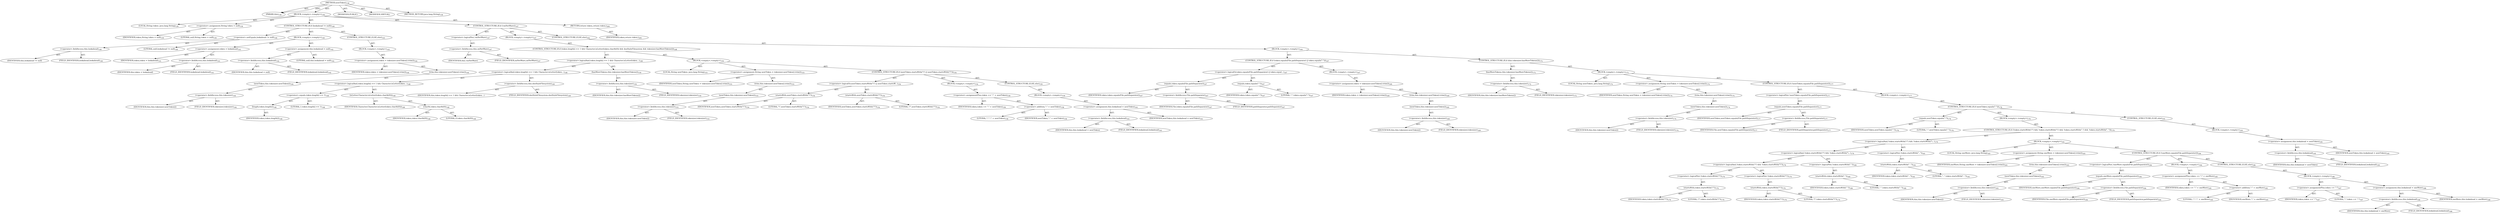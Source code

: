 digraph "nextToken" {  
"111669149698" [label = <(METHOD,nextToken)<SUB>138</SUB>> ]
"115964116995" [label = <(PARAM,this)<SUB>138</SUB>> ]
"25769803781" [label = <(BLOCK,&lt;empty&gt;,&lt;empty&gt;)<SUB>138</SUB>> ]
"94489280512" [label = <(LOCAL,String token: java.lang.String)<SUB>139</SUB>> ]
"30064771096" [label = <(&lt;operator&gt;.assignment,String token = null)<SUB>139</SUB>> ]
"68719476750" [label = <(IDENTIFIER,token,String token = null)<SUB>139</SUB>> ]
"90194313225" [label = <(LITERAL,null,String token = null)<SUB>139</SUB>> ]
"47244640259" [label = <(CONTROL_STRUCTURE,IF,if (lookahead != null))<SUB>140</SUB>> ]
"30064771097" [label = <(&lt;operator&gt;.notEquals,lookahead != null)<SUB>140</SUB>> ]
"30064771098" [label = <(&lt;operator&gt;.fieldAccess,this.lookahead)<SUB>140</SUB>> ]
"68719476751" [label = <(IDENTIFIER,this,lookahead != null)> ]
"55834574859" [label = <(FIELD_IDENTIFIER,lookahead,lookahead)<SUB>140</SUB>> ]
"90194313226" [label = <(LITERAL,null,lookahead != null)<SUB>140</SUB>> ]
"25769803782" [label = <(BLOCK,&lt;empty&gt;,&lt;empty&gt;)<SUB>140</SUB>> ]
"30064771099" [label = <(&lt;operator&gt;.assignment,token = lookahead)<SUB>141</SUB>> ]
"68719476752" [label = <(IDENTIFIER,token,token = lookahead)<SUB>141</SUB>> ]
"30064771100" [label = <(&lt;operator&gt;.fieldAccess,this.lookahead)<SUB>141</SUB>> ]
"68719476753" [label = <(IDENTIFIER,this,token = lookahead)> ]
"55834574860" [label = <(FIELD_IDENTIFIER,lookahead,lookahead)<SUB>141</SUB>> ]
"30064771101" [label = <(&lt;operator&gt;.assignment,this.lookahead = null)<SUB>142</SUB>> ]
"30064771102" [label = <(&lt;operator&gt;.fieldAccess,this.lookahead)<SUB>142</SUB>> ]
"68719476754" [label = <(IDENTIFIER,this,this.lookahead = null)> ]
"55834574861" [label = <(FIELD_IDENTIFIER,lookahead,lookahead)<SUB>142</SUB>> ]
"90194313227" [label = <(LITERAL,null,this.lookahead = null)<SUB>142</SUB>> ]
"47244640260" [label = <(CONTROL_STRUCTURE,ELSE,else)<SUB>143</SUB>> ]
"25769803783" [label = <(BLOCK,&lt;empty&gt;,&lt;empty&gt;)<SUB>143</SUB>> ]
"30064771103" [label = <(&lt;operator&gt;.assignment,token = tokenizer.nextToken().trim())<SUB>144</SUB>> ]
"68719476755" [label = <(IDENTIFIER,token,token = tokenizer.nextToken().trim())<SUB>144</SUB>> ]
"30064771104" [label = <(trim,this.tokenizer.nextToken().trim())<SUB>144</SUB>> ]
"30064771105" [label = <(nextToken,this.tokenizer.nextToken())<SUB>144</SUB>> ]
"30064771106" [label = <(&lt;operator&gt;.fieldAccess,this.tokenizer)<SUB>144</SUB>> ]
"68719476756" [label = <(IDENTIFIER,this,this.tokenizer.nextToken())> ]
"55834574862" [label = <(FIELD_IDENTIFIER,tokenizer,tokenizer)<SUB>144</SUB>> ]
"47244640261" [label = <(CONTROL_STRUCTURE,IF,if (!onNetWare))<SUB>147</SUB>> ]
"30064771107" [label = <(&lt;operator&gt;.logicalNot,!onNetWare)<SUB>147</SUB>> ]
"30064771108" [label = <(&lt;operator&gt;.fieldAccess,this.onNetWare)<SUB>147</SUB>> ]
"68719476757" [label = <(IDENTIFIER,this,!onNetWare)> ]
"55834574863" [label = <(FIELD_IDENTIFIER,onNetWare,onNetWare)<SUB>147</SUB>> ]
"25769803784" [label = <(BLOCK,&lt;empty&gt;,&lt;empty&gt;)<SUB>147</SUB>> ]
"47244640262" [label = <(CONTROL_STRUCTURE,IF,if (token.length() == 1 &amp;&amp; Character.isLetter(token.charAt(0)) &amp;&amp; dosStyleFilesystem &amp;&amp; tokenizer.hasMoreTokens()))<SUB>148</SUB>> ]
"30064771109" [label = <(&lt;operator&gt;.logicalAnd,token.length() == 1 &amp;&amp; Character.isLetter(token...)<SUB>148</SUB>> ]
"30064771110" [label = <(&lt;operator&gt;.logicalAnd,token.length() == 1 &amp;&amp; Character.isLetter(token...)<SUB>148</SUB>> ]
"30064771111" [label = <(&lt;operator&gt;.logicalAnd,token.length() == 1 &amp;&amp; Character.isLetter(token...)<SUB>148</SUB>> ]
"30064771112" [label = <(&lt;operator&gt;.equals,token.length() == 1)<SUB>148</SUB>> ]
"30064771113" [label = <(length,token.length())<SUB>148</SUB>> ]
"68719476758" [label = <(IDENTIFIER,token,token.length())<SUB>148</SUB>> ]
"90194313228" [label = <(LITERAL,1,token.length() == 1)<SUB>148</SUB>> ]
"30064771114" [label = <(isLetter,Character.isLetter(token.charAt(0)))<SUB>148</SUB>> ]
"68719476759" [label = <(IDENTIFIER,Character,Character.isLetter(token.charAt(0)))<SUB>148</SUB>> ]
"30064771115" [label = <(charAt,token.charAt(0))<SUB>148</SUB>> ]
"68719476760" [label = <(IDENTIFIER,token,token.charAt(0))<SUB>148</SUB>> ]
"90194313229" [label = <(LITERAL,0,token.charAt(0))<SUB>148</SUB>> ]
"30064771116" [label = <(&lt;operator&gt;.fieldAccess,this.dosStyleFilesystem)<SUB>149</SUB>> ]
"68719476761" [label = <(IDENTIFIER,this,token.length() == 1 &amp;&amp; Character.isLetter(token...)> ]
"55834574864" [label = <(FIELD_IDENTIFIER,dosStyleFilesystem,dosStyleFilesystem)<SUB>149</SUB>> ]
"30064771117" [label = <(hasMoreTokens,this.tokenizer.hasMoreTokens())<SUB>150</SUB>> ]
"30064771118" [label = <(&lt;operator&gt;.fieldAccess,this.tokenizer)<SUB>150</SUB>> ]
"68719476762" [label = <(IDENTIFIER,this,this.tokenizer.hasMoreTokens())> ]
"55834574865" [label = <(FIELD_IDENTIFIER,tokenizer,tokenizer)<SUB>150</SUB>> ]
"25769803785" [label = <(BLOCK,&lt;empty&gt;,&lt;empty&gt;)<SUB>150</SUB>> ]
"94489280513" [label = <(LOCAL,String nextToken: java.lang.String)<SUB>153</SUB>> ]
"30064771119" [label = <(&lt;operator&gt;.assignment,String nextToken = tokenizer.nextToken().trim())<SUB>153</SUB>> ]
"68719476763" [label = <(IDENTIFIER,nextToken,String nextToken = tokenizer.nextToken().trim())<SUB>153</SUB>> ]
"30064771120" [label = <(trim,this.tokenizer.nextToken().trim())<SUB>153</SUB>> ]
"30064771121" [label = <(nextToken,this.tokenizer.nextToken())<SUB>153</SUB>> ]
"30064771122" [label = <(&lt;operator&gt;.fieldAccess,this.tokenizer)<SUB>153</SUB>> ]
"68719476764" [label = <(IDENTIFIER,this,this.tokenizer.nextToken())> ]
"55834574866" [label = <(FIELD_IDENTIFIER,tokenizer,tokenizer)<SUB>153</SUB>> ]
"47244640263" [label = <(CONTROL_STRUCTURE,IF,if (nextToken.startsWith(&quot;\\&quot;) || nextToken.startsWith(&quot;/&quot;)))<SUB>154</SUB>> ]
"30064771123" [label = <(&lt;operator&gt;.logicalOr,nextToken.startsWith(&quot;\\&quot;) || nextToken.startsW...)<SUB>154</SUB>> ]
"30064771124" [label = <(startsWith,nextToken.startsWith(&quot;\\&quot;))<SUB>154</SUB>> ]
"68719476765" [label = <(IDENTIFIER,nextToken,nextToken.startsWith(&quot;\\&quot;))<SUB>154</SUB>> ]
"90194313230" [label = <(LITERAL,&quot;\\&quot;,nextToken.startsWith(&quot;\\&quot;))<SUB>154</SUB>> ]
"30064771125" [label = <(startsWith,nextToken.startsWith(&quot;/&quot;))<SUB>154</SUB>> ]
"68719476766" [label = <(IDENTIFIER,nextToken,nextToken.startsWith(&quot;/&quot;))<SUB>154</SUB>> ]
"90194313231" [label = <(LITERAL,&quot;/&quot;,nextToken.startsWith(&quot;/&quot;))<SUB>154</SUB>> ]
"25769803786" [label = <(BLOCK,&lt;empty&gt;,&lt;empty&gt;)<SUB>154</SUB>> ]
"30064771126" [label = <(&lt;operator&gt;.assignmentPlus,token += &quot;:&quot; + nextToken)<SUB>158</SUB>> ]
"68719476767" [label = <(IDENTIFIER,token,token += &quot;:&quot; + nextToken)<SUB>158</SUB>> ]
"30064771127" [label = <(&lt;operator&gt;.addition,&quot;:&quot; + nextToken)<SUB>158</SUB>> ]
"90194313232" [label = <(LITERAL,&quot;:&quot;,&quot;:&quot; + nextToken)<SUB>158</SUB>> ]
"68719476768" [label = <(IDENTIFIER,nextToken,&quot;:&quot; + nextToken)<SUB>158</SUB>> ]
"47244640264" [label = <(CONTROL_STRUCTURE,ELSE,else)<SUB>159</SUB>> ]
"25769803787" [label = <(BLOCK,&lt;empty&gt;,&lt;empty&gt;)<SUB>159</SUB>> ]
"30064771128" [label = <(&lt;operator&gt;.assignment,this.lookahead = nextToken)<SUB>161</SUB>> ]
"30064771129" [label = <(&lt;operator&gt;.fieldAccess,this.lookahead)<SUB>161</SUB>> ]
"68719476769" [label = <(IDENTIFIER,this,this.lookahead = nextToken)> ]
"55834574867" [label = <(FIELD_IDENTIFIER,lookahead,lookahead)<SUB>161</SUB>> ]
"68719476770" [label = <(IDENTIFIER,nextToken,this.lookahead = nextToken)<SUB>161</SUB>> ]
"47244640265" [label = <(CONTROL_STRUCTURE,ELSE,else)<SUB>164</SUB>> ]
"25769803788" [label = <(BLOCK,&lt;empty&gt;,&lt;empty&gt;)<SUB>164</SUB>> ]
"47244640266" [label = <(CONTROL_STRUCTURE,IF,if (token.equals(File.pathSeparator) || token.equals(&quot;:&quot;)))<SUB>167</SUB>> ]
"30064771130" [label = <(&lt;operator&gt;.logicalOr,token.equals(File.pathSeparator) || token.equal...)<SUB>167</SUB>> ]
"30064771131" [label = <(equals,token.equals(File.pathSeparator))<SUB>167</SUB>> ]
"68719476771" [label = <(IDENTIFIER,token,token.equals(File.pathSeparator))<SUB>167</SUB>> ]
"30064771132" [label = <(&lt;operator&gt;.fieldAccess,File.pathSeparator)<SUB>167</SUB>> ]
"68719476772" [label = <(IDENTIFIER,File,token.equals(File.pathSeparator))<SUB>167</SUB>> ]
"55834574868" [label = <(FIELD_IDENTIFIER,pathSeparator,pathSeparator)<SUB>167</SUB>> ]
"30064771133" [label = <(equals,token.equals(&quot;:&quot;))<SUB>167</SUB>> ]
"68719476773" [label = <(IDENTIFIER,token,token.equals(&quot;:&quot;))<SUB>167</SUB>> ]
"90194313233" [label = <(LITERAL,&quot;:&quot;,token.equals(&quot;:&quot;))<SUB>167</SUB>> ]
"25769803789" [label = <(BLOCK,&lt;empty&gt;,&lt;empty&gt;)<SUB>167</SUB>> ]
"30064771134" [label = <(&lt;operator&gt;.assignment,token = tokenizer.nextToken().trim())<SUB>169</SUB>> ]
"68719476774" [label = <(IDENTIFIER,token,token = tokenizer.nextToken().trim())<SUB>169</SUB>> ]
"30064771135" [label = <(trim,this.tokenizer.nextToken().trim())<SUB>169</SUB>> ]
"30064771136" [label = <(nextToken,this.tokenizer.nextToken())<SUB>169</SUB>> ]
"30064771137" [label = <(&lt;operator&gt;.fieldAccess,this.tokenizer)<SUB>169</SUB>> ]
"68719476775" [label = <(IDENTIFIER,this,this.tokenizer.nextToken())> ]
"55834574869" [label = <(FIELD_IDENTIFIER,tokenizer,tokenizer)<SUB>169</SUB>> ]
"47244640267" [label = <(CONTROL_STRUCTURE,IF,if (this.tokenizer.hasMoreTokens()))<SUB>172</SUB>> ]
"30064771138" [label = <(hasMoreTokens,this.tokenizer.hasMoreTokens())<SUB>172</SUB>> ]
"30064771139" [label = <(&lt;operator&gt;.fieldAccess,this.tokenizer)<SUB>172</SUB>> ]
"68719476776" [label = <(IDENTIFIER,this,this.tokenizer.hasMoreTokens())> ]
"55834574870" [label = <(FIELD_IDENTIFIER,tokenizer,tokenizer)<SUB>172</SUB>> ]
"25769803790" [label = <(BLOCK,&lt;empty&gt;,&lt;empty&gt;)<SUB>172</SUB>> ]
"94489280514" [label = <(LOCAL,String nextToken: java.lang.String)<SUB>174</SUB>> ]
"30064771140" [label = <(&lt;operator&gt;.assignment,String nextToken = tokenizer.nextToken().trim())<SUB>174</SUB>> ]
"68719476777" [label = <(IDENTIFIER,nextToken,String nextToken = tokenizer.nextToken().trim())<SUB>174</SUB>> ]
"30064771141" [label = <(trim,this.tokenizer.nextToken().trim())<SUB>174</SUB>> ]
"30064771142" [label = <(nextToken,this.tokenizer.nextToken())<SUB>174</SUB>> ]
"30064771143" [label = <(&lt;operator&gt;.fieldAccess,this.tokenizer)<SUB>174</SUB>> ]
"68719476778" [label = <(IDENTIFIER,this,this.tokenizer.nextToken())> ]
"55834574871" [label = <(FIELD_IDENTIFIER,tokenizer,tokenizer)<SUB>174</SUB>> ]
"47244640268" [label = <(CONTROL_STRUCTURE,IF,if (!nextToken.equals(File.pathSeparator)))<SUB>177</SUB>> ]
"30064771144" [label = <(&lt;operator&gt;.logicalNot,!nextToken.equals(File.pathSeparator))<SUB>177</SUB>> ]
"30064771145" [label = <(equals,nextToken.equals(File.pathSeparator))<SUB>177</SUB>> ]
"68719476779" [label = <(IDENTIFIER,nextToken,nextToken.equals(File.pathSeparator))<SUB>177</SUB>> ]
"30064771146" [label = <(&lt;operator&gt;.fieldAccess,File.pathSeparator)<SUB>177</SUB>> ]
"68719476780" [label = <(IDENTIFIER,File,nextToken.equals(File.pathSeparator))<SUB>177</SUB>> ]
"55834574872" [label = <(FIELD_IDENTIFIER,pathSeparator,pathSeparator)<SUB>177</SUB>> ]
"25769803791" [label = <(BLOCK,&lt;empty&gt;,&lt;empty&gt;)<SUB>177</SUB>> ]
"47244640269" [label = <(CONTROL_STRUCTURE,IF,if (nextToken.equals(&quot;:&quot;)))<SUB>178</SUB>> ]
"30064771147" [label = <(equals,nextToken.equals(&quot;:&quot;))<SUB>178</SUB>> ]
"68719476781" [label = <(IDENTIFIER,nextToken,nextToken.equals(&quot;:&quot;))<SUB>178</SUB>> ]
"90194313234" [label = <(LITERAL,&quot;:&quot;,nextToken.equals(&quot;:&quot;))<SUB>178</SUB>> ]
"25769803792" [label = <(BLOCK,&lt;empty&gt;,&lt;empty&gt;)<SUB>178</SUB>> ]
"47244640270" [label = <(CONTROL_STRUCTURE,IF,if (!token.startsWith(&quot;/&quot;) &amp;&amp; !token.startsWith(&quot;\\&quot;) &amp;&amp; !token.startsWith(&quot;.&quot;) &amp;&amp; !token.startsWith(&quot;..&quot;)))<SUB>179</SUB>> ]
"30064771148" [label = <(&lt;operator&gt;.logicalAnd,!token.startsWith(&quot;/&quot;) &amp;&amp; !token.startsWith(&quot;\\...)<SUB>179</SUB>> ]
"30064771149" [label = <(&lt;operator&gt;.logicalAnd,!token.startsWith(&quot;/&quot;) &amp;&amp; !token.startsWith(&quot;\\...)<SUB>179</SUB>> ]
"30064771150" [label = <(&lt;operator&gt;.logicalAnd,!token.startsWith(&quot;/&quot;) &amp;&amp; !token.startsWith(&quot;\\&quot;))<SUB>179</SUB>> ]
"30064771151" [label = <(&lt;operator&gt;.logicalNot,!token.startsWith(&quot;/&quot;))<SUB>179</SUB>> ]
"30064771152" [label = <(startsWith,token.startsWith(&quot;/&quot;))<SUB>179</SUB>> ]
"68719476782" [label = <(IDENTIFIER,token,token.startsWith(&quot;/&quot;))<SUB>179</SUB>> ]
"90194313235" [label = <(LITERAL,&quot;/&quot;,token.startsWith(&quot;/&quot;))<SUB>179</SUB>> ]
"30064771153" [label = <(&lt;operator&gt;.logicalNot,!token.startsWith(&quot;\\&quot;))<SUB>179</SUB>> ]
"30064771154" [label = <(startsWith,token.startsWith(&quot;\\&quot;))<SUB>179</SUB>> ]
"68719476783" [label = <(IDENTIFIER,token,token.startsWith(&quot;\\&quot;))<SUB>179</SUB>> ]
"90194313236" [label = <(LITERAL,&quot;\\&quot;,token.startsWith(&quot;\\&quot;))<SUB>179</SUB>> ]
"30064771155" [label = <(&lt;operator&gt;.logicalNot,!token.startsWith(&quot;.&quot;))<SUB>180</SUB>> ]
"30064771156" [label = <(startsWith,token.startsWith(&quot;.&quot;))<SUB>180</SUB>> ]
"68719476784" [label = <(IDENTIFIER,token,token.startsWith(&quot;.&quot;))<SUB>180</SUB>> ]
"90194313237" [label = <(LITERAL,&quot;.&quot;,token.startsWith(&quot;.&quot;))<SUB>180</SUB>> ]
"30064771157" [label = <(&lt;operator&gt;.logicalNot,!token.startsWith(&quot;..&quot;))<SUB>181</SUB>> ]
"30064771158" [label = <(startsWith,token.startsWith(&quot;..&quot;))<SUB>181</SUB>> ]
"68719476785" [label = <(IDENTIFIER,token,token.startsWith(&quot;..&quot;))<SUB>181</SUB>> ]
"90194313238" [label = <(LITERAL,&quot;..&quot;,token.startsWith(&quot;..&quot;))<SUB>181</SUB>> ]
"25769803793" [label = <(BLOCK,&lt;empty&gt;,&lt;empty&gt;)<SUB>181</SUB>> ]
"94489280515" [label = <(LOCAL,String oneMore: java.lang.String)<SUB>183</SUB>> ]
"30064771159" [label = <(&lt;operator&gt;.assignment,String oneMore = tokenizer.nextToken().trim())<SUB>183</SUB>> ]
"68719476786" [label = <(IDENTIFIER,oneMore,String oneMore = tokenizer.nextToken().trim())<SUB>183</SUB>> ]
"30064771160" [label = <(trim,this.tokenizer.nextToken().trim())<SUB>183</SUB>> ]
"30064771161" [label = <(nextToken,this.tokenizer.nextToken())<SUB>183</SUB>> ]
"30064771162" [label = <(&lt;operator&gt;.fieldAccess,this.tokenizer)<SUB>183</SUB>> ]
"68719476787" [label = <(IDENTIFIER,this,this.tokenizer.nextToken())> ]
"55834574873" [label = <(FIELD_IDENTIFIER,tokenizer,tokenizer)<SUB>183</SUB>> ]
"47244640271" [label = <(CONTROL_STRUCTURE,IF,if (!oneMore.equals(File.pathSeparator)))<SUB>184</SUB>> ]
"30064771163" [label = <(&lt;operator&gt;.logicalNot,!oneMore.equals(File.pathSeparator))<SUB>184</SUB>> ]
"30064771164" [label = <(equals,oneMore.equals(File.pathSeparator))<SUB>184</SUB>> ]
"68719476788" [label = <(IDENTIFIER,oneMore,oneMore.equals(File.pathSeparator))<SUB>184</SUB>> ]
"30064771165" [label = <(&lt;operator&gt;.fieldAccess,File.pathSeparator)<SUB>184</SUB>> ]
"68719476789" [label = <(IDENTIFIER,File,oneMore.equals(File.pathSeparator))<SUB>184</SUB>> ]
"55834574874" [label = <(FIELD_IDENTIFIER,pathSeparator,pathSeparator)<SUB>184</SUB>> ]
"25769803794" [label = <(BLOCK,&lt;empty&gt;,&lt;empty&gt;)<SUB>184</SUB>> ]
"30064771166" [label = <(&lt;operator&gt;.assignmentPlus,token += &quot;:&quot; + oneMore)<SUB>185</SUB>> ]
"68719476790" [label = <(IDENTIFIER,token,token += &quot;:&quot; + oneMore)<SUB>185</SUB>> ]
"30064771167" [label = <(&lt;operator&gt;.addition,&quot;:&quot; + oneMore)<SUB>185</SUB>> ]
"90194313239" [label = <(LITERAL,&quot;:&quot;,&quot;:&quot; + oneMore)<SUB>185</SUB>> ]
"68719476791" [label = <(IDENTIFIER,oneMore,&quot;:&quot; + oneMore)<SUB>185</SUB>> ]
"47244640272" [label = <(CONTROL_STRUCTURE,ELSE,else)<SUB>186</SUB>> ]
"25769803795" [label = <(BLOCK,&lt;empty&gt;,&lt;empty&gt;)<SUB>186</SUB>> ]
"30064771168" [label = <(&lt;operator&gt;.assignmentPlus,token += &quot;:&quot;)<SUB>187</SUB>> ]
"68719476792" [label = <(IDENTIFIER,token,token += &quot;:&quot;)<SUB>187</SUB>> ]
"90194313240" [label = <(LITERAL,&quot;:&quot;,token += &quot;:&quot;)<SUB>187</SUB>> ]
"30064771169" [label = <(&lt;operator&gt;.assignment,this.lookahead = oneMore)<SUB>188</SUB>> ]
"30064771170" [label = <(&lt;operator&gt;.fieldAccess,this.lookahead)<SUB>188</SUB>> ]
"68719476793" [label = <(IDENTIFIER,this,this.lookahead = oneMore)> ]
"55834574875" [label = <(FIELD_IDENTIFIER,lookahead,lookahead)<SUB>188</SUB>> ]
"68719476794" [label = <(IDENTIFIER,oneMore,this.lookahead = oneMore)<SUB>188</SUB>> ]
"47244640273" [label = <(CONTROL_STRUCTURE,ELSE,else)<SUB>193</SUB>> ]
"25769803796" [label = <(BLOCK,&lt;empty&gt;,&lt;empty&gt;)<SUB>193</SUB>> ]
"30064771171" [label = <(&lt;operator&gt;.assignment,this.lookahead = nextToken)<SUB>195</SUB>> ]
"30064771172" [label = <(&lt;operator&gt;.fieldAccess,this.lookahead)<SUB>195</SUB>> ]
"68719476795" [label = <(IDENTIFIER,this,this.lookahead = nextToken)> ]
"55834574876" [label = <(FIELD_IDENTIFIER,lookahead,lookahead)<SUB>195</SUB>> ]
"68719476796" [label = <(IDENTIFIER,nextToken,this.lookahead = nextToken)<SUB>195</SUB>> ]
"146028888066" [label = <(RETURN,return token;,return token;)<SUB>200</SUB>> ]
"68719476797" [label = <(IDENTIFIER,token,return token;)<SUB>200</SUB>> ]
"133143986184" [label = <(MODIFIER,PUBLIC)> ]
"133143986185" [label = <(MODIFIER,VIRTUAL)> ]
"128849018882" [label = <(METHOD_RETURN,java.lang.String)<SUB>138</SUB>> ]
  "111669149698" -> "115964116995"  [ label = "AST: "] 
  "111669149698" -> "25769803781"  [ label = "AST: "] 
  "111669149698" -> "133143986184"  [ label = "AST: "] 
  "111669149698" -> "133143986185"  [ label = "AST: "] 
  "111669149698" -> "128849018882"  [ label = "AST: "] 
  "25769803781" -> "94489280512"  [ label = "AST: "] 
  "25769803781" -> "30064771096"  [ label = "AST: "] 
  "25769803781" -> "47244640259"  [ label = "AST: "] 
  "25769803781" -> "47244640261"  [ label = "AST: "] 
  "25769803781" -> "146028888066"  [ label = "AST: "] 
  "30064771096" -> "68719476750"  [ label = "AST: "] 
  "30064771096" -> "90194313225"  [ label = "AST: "] 
  "47244640259" -> "30064771097"  [ label = "AST: "] 
  "47244640259" -> "25769803782"  [ label = "AST: "] 
  "47244640259" -> "47244640260"  [ label = "AST: "] 
  "30064771097" -> "30064771098"  [ label = "AST: "] 
  "30064771097" -> "90194313226"  [ label = "AST: "] 
  "30064771098" -> "68719476751"  [ label = "AST: "] 
  "30064771098" -> "55834574859"  [ label = "AST: "] 
  "25769803782" -> "30064771099"  [ label = "AST: "] 
  "25769803782" -> "30064771101"  [ label = "AST: "] 
  "30064771099" -> "68719476752"  [ label = "AST: "] 
  "30064771099" -> "30064771100"  [ label = "AST: "] 
  "30064771100" -> "68719476753"  [ label = "AST: "] 
  "30064771100" -> "55834574860"  [ label = "AST: "] 
  "30064771101" -> "30064771102"  [ label = "AST: "] 
  "30064771101" -> "90194313227"  [ label = "AST: "] 
  "30064771102" -> "68719476754"  [ label = "AST: "] 
  "30064771102" -> "55834574861"  [ label = "AST: "] 
  "47244640260" -> "25769803783"  [ label = "AST: "] 
  "25769803783" -> "30064771103"  [ label = "AST: "] 
  "30064771103" -> "68719476755"  [ label = "AST: "] 
  "30064771103" -> "30064771104"  [ label = "AST: "] 
  "30064771104" -> "30064771105"  [ label = "AST: "] 
  "30064771105" -> "30064771106"  [ label = "AST: "] 
  "30064771106" -> "68719476756"  [ label = "AST: "] 
  "30064771106" -> "55834574862"  [ label = "AST: "] 
  "47244640261" -> "30064771107"  [ label = "AST: "] 
  "47244640261" -> "25769803784"  [ label = "AST: "] 
  "47244640261" -> "47244640265"  [ label = "AST: "] 
  "30064771107" -> "30064771108"  [ label = "AST: "] 
  "30064771108" -> "68719476757"  [ label = "AST: "] 
  "30064771108" -> "55834574863"  [ label = "AST: "] 
  "25769803784" -> "47244640262"  [ label = "AST: "] 
  "47244640262" -> "30064771109"  [ label = "AST: "] 
  "47244640262" -> "25769803785"  [ label = "AST: "] 
  "30064771109" -> "30064771110"  [ label = "AST: "] 
  "30064771109" -> "30064771117"  [ label = "AST: "] 
  "30064771110" -> "30064771111"  [ label = "AST: "] 
  "30064771110" -> "30064771116"  [ label = "AST: "] 
  "30064771111" -> "30064771112"  [ label = "AST: "] 
  "30064771111" -> "30064771114"  [ label = "AST: "] 
  "30064771112" -> "30064771113"  [ label = "AST: "] 
  "30064771112" -> "90194313228"  [ label = "AST: "] 
  "30064771113" -> "68719476758"  [ label = "AST: "] 
  "30064771114" -> "68719476759"  [ label = "AST: "] 
  "30064771114" -> "30064771115"  [ label = "AST: "] 
  "30064771115" -> "68719476760"  [ label = "AST: "] 
  "30064771115" -> "90194313229"  [ label = "AST: "] 
  "30064771116" -> "68719476761"  [ label = "AST: "] 
  "30064771116" -> "55834574864"  [ label = "AST: "] 
  "30064771117" -> "30064771118"  [ label = "AST: "] 
  "30064771118" -> "68719476762"  [ label = "AST: "] 
  "30064771118" -> "55834574865"  [ label = "AST: "] 
  "25769803785" -> "94489280513"  [ label = "AST: "] 
  "25769803785" -> "30064771119"  [ label = "AST: "] 
  "25769803785" -> "47244640263"  [ label = "AST: "] 
  "30064771119" -> "68719476763"  [ label = "AST: "] 
  "30064771119" -> "30064771120"  [ label = "AST: "] 
  "30064771120" -> "30064771121"  [ label = "AST: "] 
  "30064771121" -> "30064771122"  [ label = "AST: "] 
  "30064771122" -> "68719476764"  [ label = "AST: "] 
  "30064771122" -> "55834574866"  [ label = "AST: "] 
  "47244640263" -> "30064771123"  [ label = "AST: "] 
  "47244640263" -> "25769803786"  [ label = "AST: "] 
  "47244640263" -> "47244640264"  [ label = "AST: "] 
  "30064771123" -> "30064771124"  [ label = "AST: "] 
  "30064771123" -> "30064771125"  [ label = "AST: "] 
  "30064771124" -> "68719476765"  [ label = "AST: "] 
  "30064771124" -> "90194313230"  [ label = "AST: "] 
  "30064771125" -> "68719476766"  [ label = "AST: "] 
  "30064771125" -> "90194313231"  [ label = "AST: "] 
  "25769803786" -> "30064771126"  [ label = "AST: "] 
  "30064771126" -> "68719476767"  [ label = "AST: "] 
  "30064771126" -> "30064771127"  [ label = "AST: "] 
  "30064771127" -> "90194313232"  [ label = "AST: "] 
  "30064771127" -> "68719476768"  [ label = "AST: "] 
  "47244640264" -> "25769803787"  [ label = "AST: "] 
  "25769803787" -> "30064771128"  [ label = "AST: "] 
  "30064771128" -> "30064771129"  [ label = "AST: "] 
  "30064771128" -> "68719476770"  [ label = "AST: "] 
  "30064771129" -> "68719476769"  [ label = "AST: "] 
  "30064771129" -> "55834574867"  [ label = "AST: "] 
  "47244640265" -> "25769803788"  [ label = "AST: "] 
  "25769803788" -> "47244640266"  [ label = "AST: "] 
  "25769803788" -> "47244640267"  [ label = "AST: "] 
  "47244640266" -> "30064771130"  [ label = "AST: "] 
  "47244640266" -> "25769803789"  [ label = "AST: "] 
  "30064771130" -> "30064771131"  [ label = "AST: "] 
  "30064771130" -> "30064771133"  [ label = "AST: "] 
  "30064771131" -> "68719476771"  [ label = "AST: "] 
  "30064771131" -> "30064771132"  [ label = "AST: "] 
  "30064771132" -> "68719476772"  [ label = "AST: "] 
  "30064771132" -> "55834574868"  [ label = "AST: "] 
  "30064771133" -> "68719476773"  [ label = "AST: "] 
  "30064771133" -> "90194313233"  [ label = "AST: "] 
  "25769803789" -> "30064771134"  [ label = "AST: "] 
  "30064771134" -> "68719476774"  [ label = "AST: "] 
  "30064771134" -> "30064771135"  [ label = "AST: "] 
  "30064771135" -> "30064771136"  [ label = "AST: "] 
  "30064771136" -> "30064771137"  [ label = "AST: "] 
  "30064771137" -> "68719476775"  [ label = "AST: "] 
  "30064771137" -> "55834574869"  [ label = "AST: "] 
  "47244640267" -> "30064771138"  [ label = "AST: "] 
  "47244640267" -> "25769803790"  [ label = "AST: "] 
  "30064771138" -> "30064771139"  [ label = "AST: "] 
  "30064771139" -> "68719476776"  [ label = "AST: "] 
  "30064771139" -> "55834574870"  [ label = "AST: "] 
  "25769803790" -> "94489280514"  [ label = "AST: "] 
  "25769803790" -> "30064771140"  [ label = "AST: "] 
  "25769803790" -> "47244640268"  [ label = "AST: "] 
  "30064771140" -> "68719476777"  [ label = "AST: "] 
  "30064771140" -> "30064771141"  [ label = "AST: "] 
  "30064771141" -> "30064771142"  [ label = "AST: "] 
  "30064771142" -> "30064771143"  [ label = "AST: "] 
  "30064771143" -> "68719476778"  [ label = "AST: "] 
  "30064771143" -> "55834574871"  [ label = "AST: "] 
  "47244640268" -> "30064771144"  [ label = "AST: "] 
  "47244640268" -> "25769803791"  [ label = "AST: "] 
  "30064771144" -> "30064771145"  [ label = "AST: "] 
  "30064771145" -> "68719476779"  [ label = "AST: "] 
  "30064771145" -> "30064771146"  [ label = "AST: "] 
  "30064771146" -> "68719476780"  [ label = "AST: "] 
  "30064771146" -> "55834574872"  [ label = "AST: "] 
  "25769803791" -> "47244640269"  [ label = "AST: "] 
  "47244640269" -> "30064771147"  [ label = "AST: "] 
  "47244640269" -> "25769803792"  [ label = "AST: "] 
  "47244640269" -> "47244640273"  [ label = "AST: "] 
  "30064771147" -> "68719476781"  [ label = "AST: "] 
  "30064771147" -> "90194313234"  [ label = "AST: "] 
  "25769803792" -> "47244640270"  [ label = "AST: "] 
  "47244640270" -> "30064771148"  [ label = "AST: "] 
  "47244640270" -> "25769803793"  [ label = "AST: "] 
  "30064771148" -> "30064771149"  [ label = "AST: "] 
  "30064771148" -> "30064771157"  [ label = "AST: "] 
  "30064771149" -> "30064771150"  [ label = "AST: "] 
  "30064771149" -> "30064771155"  [ label = "AST: "] 
  "30064771150" -> "30064771151"  [ label = "AST: "] 
  "30064771150" -> "30064771153"  [ label = "AST: "] 
  "30064771151" -> "30064771152"  [ label = "AST: "] 
  "30064771152" -> "68719476782"  [ label = "AST: "] 
  "30064771152" -> "90194313235"  [ label = "AST: "] 
  "30064771153" -> "30064771154"  [ label = "AST: "] 
  "30064771154" -> "68719476783"  [ label = "AST: "] 
  "30064771154" -> "90194313236"  [ label = "AST: "] 
  "30064771155" -> "30064771156"  [ label = "AST: "] 
  "30064771156" -> "68719476784"  [ label = "AST: "] 
  "30064771156" -> "90194313237"  [ label = "AST: "] 
  "30064771157" -> "30064771158"  [ label = "AST: "] 
  "30064771158" -> "68719476785"  [ label = "AST: "] 
  "30064771158" -> "90194313238"  [ label = "AST: "] 
  "25769803793" -> "94489280515"  [ label = "AST: "] 
  "25769803793" -> "30064771159"  [ label = "AST: "] 
  "25769803793" -> "47244640271"  [ label = "AST: "] 
  "30064771159" -> "68719476786"  [ label = "AST: "] 
  "30064771159" -> "30064771160"  [ label = "AST: "] 
  "30064771160" -> "30064771161"  [ label = "AST: "] 
  "30064771161" -> "30064771162"  [ label = "AST: "] 
  "30064771162" -> "68719476787"  [ label = "AST: "] 
  "30064771162" -> "55834574873"  [ label = "AST: "] 
  "47244640271" -> "30064771163"  [ label = "AST: "] 
  "47244640271" -> "25769803794"  [ label = "AST: "] 
  "47244640271" -> "47244640272"  [ label = "AST: "] 
  "30064771163" -> "30064771164"  [ label = "AST: "] 
  "30064771164" -> "68719476788"  [ label = "AST: "] 
  "30064771164" -> "30064771165"  [ label = "AST: "] 
  "30064771165" -> "68719476789"  [ label = "AST: "] 
  "30064771165" -> "55834574874"  [ label = "AST: "] 
  "25769803794" -> "30064771166"  [ label = "AST: "] 
  "30064771166" -> "68719476790"  [ label = "AST: "] 
  "30064771166" -> "30064771167"  [ label = "AST: "] 
  "30064771167" -> "90194313239"  [ label = "AST: "] 
  "30064771167" -> "68719476791"  [ label = "AST: "] 
  "47244640272" -> "25769803795"  [ label = "AST: "] 
  "25769803795" -> "30064771168"  [ label = "AST: "] 
  "25769803795" -> "30064771169"  [ label = "AST: "] 
  "30064771168" -> "68719476792"  [ label = "AST: "] 
  "30064771168" -> "90194313240"  [ label = "AST: "] 
  "30064771169" -> "30064771170"  [ label = "AST: "] 
  "30064771169" -> "68719476794"  [ label = "AST: "] 
  "30064771170" -> "68719476793"  [ label = "AST: "] 
  "30064771170" -> "55834574875"  [ label = "AST: "] 
  "47244640273" -> "25769803796"  [ label = "AST: "] 
  "25769803796" -> "30064771171"  [ label = "AST: "] 
  "30064771171" -> "30064771172"  [ label = "AST: "] 
  "30064771171" -> "68719476796"  [ label = "AST: "] 
  "30064771172" -> "68719476795"  [ label = "AST: "] 
  "30064771172" -> "55834574876"  [ label = "AST: "] 
  "146028888066" -> "68719476797"  [ label = "AST: "] 
  "111669149698" -> "115964116995"  [ label = "DDG: "] 
}
